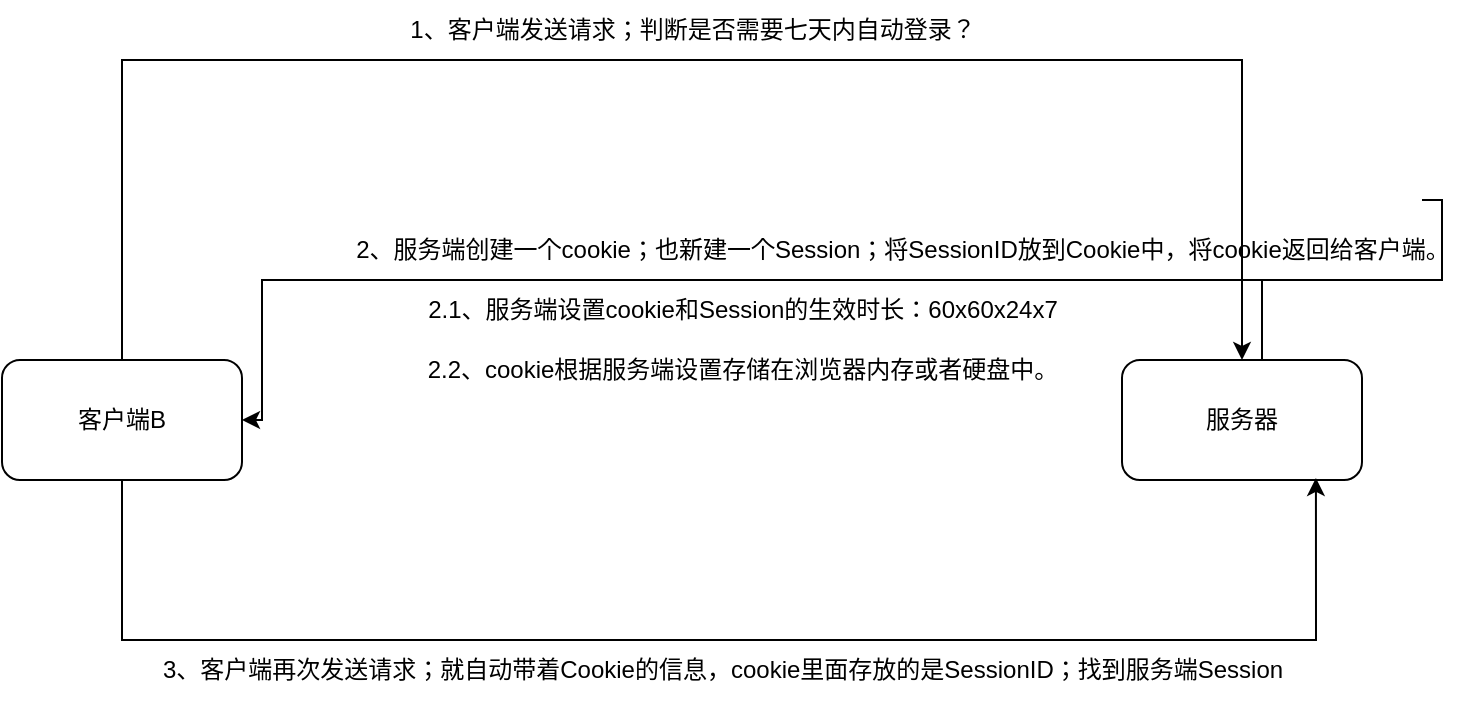 <mxfile version="20.5.2" type="github"><diagram id="Hfq_WNFpjP4xUnDVGtQM" name="第 1 页"><mxGraphModel dx="917" dy="499" grid="1" gridSize="10" guides="1" tooltips="1" connect="1" arrows="1" fold="1" page="1" pageScale="1" pageWidth="827" pageHeight="1169" math="0" shadow="0"><root><mxCell id="0"/><mxCell id="1" parent="0"/><mxCell id="FpcFa_naD7ZTeP_SnNsr-8" style="edgeStyle=orthogonalEdgeStyle;rounded=0;orthogonalLoop=1;jettySize=auto;html=1;entryX=1;entryY=0.5;entryDx=0;entryDy=0;startArrow=none;" edge="1" parent="1" source="FpcFa_naD7ZTeP_SnNsr-9" target="FpcFa_naD7ZTeP_SnNsr-2"><mxGeometry relative="1" as="geometry"><mxPoint x="190" y="410" as="targetPoint"/><Array as="points"><mxPoint x="780" y="305"/><mxPoint x="780" y="340"/><mxPoint x="190" y="340"/><mxPoint x="190" y="410"/></Array></mxGeometry></mxCell><mxCell id="FpcFa_naD7ZTeP_SnNsr-1" value="服务器" style="rounded=1;whiteSpace=wrap;html=1;" vertex="1" parent="1"><mxGeometry x="620" y="380" width="120" height="60" as="geometry"/></mxCell><mxCell id="FpcFa_naD7ZTeP_SnNsr-6" style="edgeStyle=orthogonalEdgeStyle;rounded=0;orthogonalLoop=1;jettySize=auto;html=1;entryX=0.5;entryY=0;entryDx=0;entryDy=0;" edge="1" parent="1" source="FpcFa_naD7ZTeP_SnNsr-2" target="FpcFa_naD7ZTeP_SnNsr-1"><mxGeometry relative="1" as="geometry"><Array as="points"><mxPoint x="120" y="230"/><mxPoint x="680" y="230"/></Array></mxGeometry></mxCell><mxCell id="FpcFa_naD7ZTeP_SnNsr-15" style="edgeStyle=orthogonalEdgeStyle;rounded=0;orthogonalLoop=1;jettySize=auto;html=1;entryX=0.808;entryY=0.983;entryDx=0;entryDy=0;entryPerimeter=0;" edge="1" parent="1" source="FpcFa_naD7ZTeP_SnNsr-2" target="FpcFa_naD7ZTeP_SnNsr-1"><mxGeometry relative="1" as="geometry"><Array as="points"><mxPoint x="120" y="520"/><mxPoint x="717" y="520"/></Array></mxGeometry></mxCell><mxCell id="FpcFa_naD7ZTeP_SnNsr-2" value="客户端B" style="rounded=1;whiteSpace=wrap;html=1;" vertex="1" parent="1"><mxGeometry x="60" y="380" width="120" height="60" as="geometry"/></mxCell><mxCell id="FpcFa_naD7ZTeP_SnNsr-7" value="1、客户端发送请求；判断是否需要七天内自动登录？" style="text;html=1;align=center;verticalAlign=middle;resizable=0;points=[];autosize=1;strokeColor=none;fillColor=none;" vertex="1" parent="1"><mxGeometry x="250" y="200" width="310" height="30" as="geometry"/></mxCell><mxCell id="FpcFa_naD7ZTeP_SnNsr-9" value="2、服务端创建一个cookie；也新建一个Session；将SessionID放到Cookie中，将cookie返回给客户端。" style="text;html=1;align=center;verticalAlign=middle;resizable=0;points=[];autosize=1;strokeColor=none;fillColor=none;" vertex="1" parent="1"><mxGeometry x="225" y="310" width="570" height="30" as="geometry"/></mxCell><mxCell id="FpcFa_naD7ZTeP_SnNsr-11" value="" style="edgeStyle=orthogonalEdgeStyle;rounded=0;orthogonalLoop=1;jettySize=auto;html=1;endArrow=none;" edge="1" parent="1" source="FpcFa_naD7ZTeP_SnNsr-1"><mxGeometry relative="1" as="geometry"><mxPoint x="770" y="300" as="targetPoint"/><mxPoint x="690" y="380" as="sourcePoint"/><Array as="points"><mxPoint x="690" y="340"/><mxPoint x="780" y="340"/><mxPoint x="780" y="300"/></Array></mxGeometry></mxCell><mxCell id="FpcFa_naD7ZTeP_SnNsr-13" value="2.1、服务端设置cookie和Session的生效时长：60x60x24x7" style="text;html=1;align=center;verticalAlign=middle;resizable=0;points=[];autosize=1;strokeColor=none;fillColor=none;" vertex="1" parent="1"><mxGeometry x="260" y="340" width="340" height="30" as="geometry"/></mxCell><mxCell id="FpcFa_naD7ZTeP_SnNsr-14" value="2.2、cookie根据服务端设置存储在浏览器内存或者硬盘中。" style="text;html=1;align=center;verticalAlign=middle;resizable=0;points=[];autosize=1;strokeColor=none;fillColor=none;" vertex="1" parent="1"><mxGeometry x="260" y="370" width="340" height="30" as="geometry"/></mxCell><mxCell id="FpcFa_naD7ZTeP_SnNsr-16" value="3、客户端再次发送请求；就自动带着Cookie的信息，cookie里面存放的是SessionID；找到服务端Session" style="text;html=1;align=center;verticalAlign=middle;resizable=0;points=[];autosize=1;strokeColor=none;fillColor=none;" vertex="1" parent="1"><mxGeometry x="130" y="520" width="580" height="30" as="geometry"/></mxCell></root></mxGraphModel></diagram></mxfile>